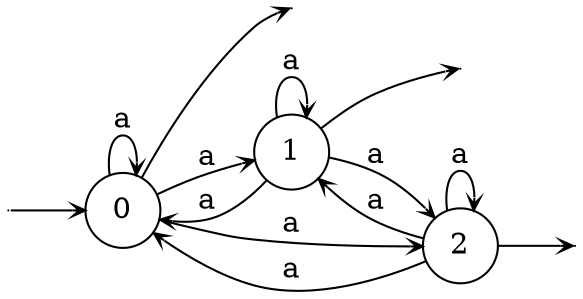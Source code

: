 digraph
{
  vcsn_context = "[ab]* → 𝔹"
  rankdir = LR
  edge [arrowhead = vee, arrowsize = .6]
  {
    node [shape = point, width = 0]
    I0
    F0
    F1
    F2
  }
  {
    node [shape = circle, style = rounded, width = 0.5]
    0
    1
    2
  }
  I0 -> 0
  0 -> F0
  0 -> 0 [label = "a"]
  0 -> 1 [label = "a"]
  0 -> 2 [label = "a"]
  1 -> F1
  1 -> 0 [label = "a"]
  1 -> 1 [label = "a"]
  1 -> 2 [label = "a"]
  2 -> F2
  2 -> 0 [label = "a"]
  2 -> 1 [label = "a"]
  2 -> 2 [label = "a"]
}
